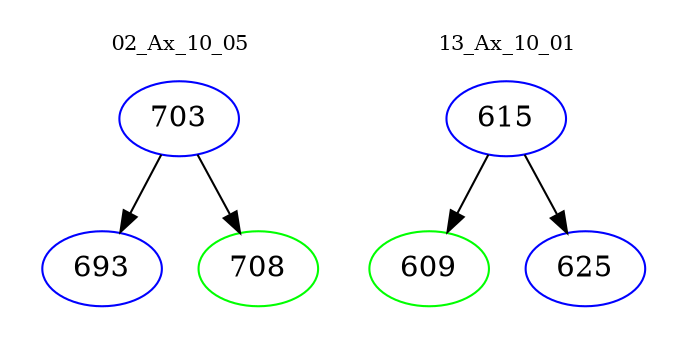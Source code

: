 digraph{
subgraph cluster_0 {
color = white
label = "02_Ax_10_05";
fontsize=10;
T0_703 [label="703", color="blue"]
T0_703 -> T0_693 [color="black"]
T0_693 [label="693", color="blue"]
T0_703 -> T0_708 [color="black"]
T0_708 [label="708", color="green"]
}
subgraph cluster_1 {
color = white
label = "13_Ax_10_01";
fontsize=10;
T1_615 [label="615", color="blue"]
T1_615 -> T1_609 [color="black"]
T1_609 [label="609", color="green"]
T1_615 -> T1_625 [color="black"]
T1_625 [label="625", color="blue"]
}
}
